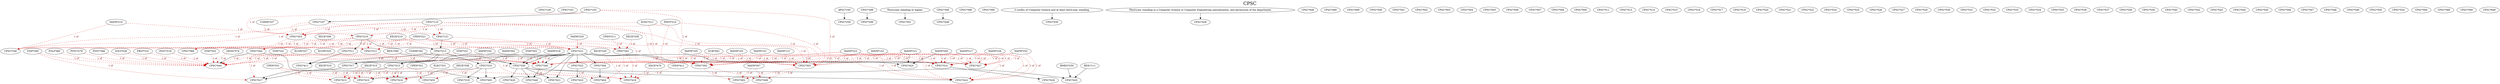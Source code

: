digraph CPSC {
labelloc = "t";
label = "CPSC"
fontsize = 27;
"CPSC*100"
"CPSC*101"
"CPSC*103"
"CPSC*103" -> "CPSC*107" [style=solid]
"CPSC*110"
"CPSC*107" -> "CPSC*121" [style=dashed] [label="1 of", fontcolor=firebrick4] [color=red3]
"CPSC*110" -> "CPSC*121" [style=dashed] [label="1 of", fontcolor=firebrick4] [color=red3]
"CPSC*103" -> "CPSC*203" [style=dashed] [label="1 of", fontcolor=firebrick4] [color=red3]
"CPSC*110" -> "CPSC*203" [style=dashed] [label="1 of", fontcolor=firebrick4] [color=red3]
"EOSC*211" -> "CPSC*203" [style=dashed] [label="1 of", fontcolor=firebrick4] [color=red3]
"MATH*210" -> "CPSC*203" [style=dashed] [label="1 of", fontcolor=firebrick4] [color=red3]
"PHYS*210" -> "CPSC*203" [style=dashed] [label="1 of", fontcolor=firebrick4] [color=red3]
"COMM*337" -> "CPSC*203" [style=dashed] [label="1 of", fontcolor=firebrick4] [color=red3]
"CPSC*107" -> "CPSC*210" [style=dashed] [label="1 of", fontcolor=firebrick4] [color=red3]
"CPSC*110" -> "CPSC*210" [style=dashed] [label="1 of", fontcolor=firebrick4] [color=red3]
"CPSC*121" -> "CPSC*213"
"CPSC*210" -> "CPSC*213"
"CPSC*210" -> "CPSC*221" [style=dashed] [label="1 of", fontcolor=firebrick4] [color=red3]
"EECE*210" -> "CPSC*221" [style=dashed] [label="1 of", fontcolor=firebrick4] [color=red3]
"CPEN*221" -> "CPSC*221" [style=dashed] [label="1 of", fontcolor=firebrick4] [color=red3]
"CPSC*121" -> "CPSC*221" [style=dashed] [label="1 of", fontcolor=firebrick4] [color=red3]
"MATH*220" -> "CPSC*221" [style=dashed] [label="1 of", fontcolor=firebrick4] [color=red3]
"APSC*160" -> "CPSC*259" [style=solid]
"EECE*259" -> "CPSC*261" [style=dashed] [label="1 of", fontcolor=firebrick4] [color=red3]
"CPEN*211" -> "CPSC*261" [style=dashed] [label="1 of", fontcolor=firebrick4] [color=red3]
"EECE*210" -> "CPSC*261" [style=dashed] [label="1 of", fontcolor=firebrick4] [color=red3]
"CPEN*221" -> "CPSC*261" [style=dashed] [label="1 of", fontcolor=firebrick4] [color=red3]
"CPSC*298"
"CPSC*298" -> "CPSC*299" [style=solid]
"Third-year standing or higher." -> "CPSC*301" [style=solid]
"CPSC*103" -> "CPSC*302" [style=dashed] [label="1 of", fontcolor=firebrick4] [color=red3]
"CPSC*110" -> "CPSC*302" [style=dashed] [label="1 of", fontcolor=firebrick4] [color=red3]
"CPEN*221" -> "CPSC*302" [style=dashed] [label="1 of", fontcolor=firebrick4] [color=red3]
"EOSC*211" -> "CPSC*302" [style=dashed] [label="1 of", fontcolor=firebrick4] [color=red3]
"PHYS*210" -> "CPSC*302" [style=dashed] [label="1 of", fontcolor=firebrick4] [color=red3]
"MATH*101" -> "CPSC*302" [style=dashed] [label="1 of", fontcolor=firebrick4] [color=red3]
"MATH*103" -> "CPSC*302" [style=dashed] [label="1 of", fontcolor=firebrick4] [color=red3]
"MATH*105" -> "CPSC*302" [style=dashed] [label="1 of", fontcolor=firebrick4] [color=red3]
"MATH*121" -> "CPSC*302" [style=dashed] [label="1 of", fontcolor=firebrick4] [color=red3]
"SCIE*001" -> "CPSC*302" [style=dashed] [label="1 of", fontcolor=firebrick4] [color=red3]
"MATH*152" -> "CPSC*302" [style=dashed] [label="1 of", fontcolor=firebrick4] [color=red3]
"MATH*221" -> "CPSC*302" [style=dashed] [label="1 of", fontcolor=firebrick4] [color=red3]
"MATH*223" -> "CPSC*302" [style=dashed] [label="1 of", fontcolor=firebrick4] [color=red3]
"CPSC*103" -> "CPSC*303" [style=dashed] [label="1 of", fontcolor=firebrick4] [color=red3]
"CPSC*110" -> "CPSC*303" [style=dashed] [label="1 of", fontcolor=firebrick4] [color=red3]
"CPEN*221" -> "CPSC*303" [style=dashed] [label="1 of", fontcolor=firebrick4] [color=red3]
"EOSC*211" -> "CPSC*303" [style=dashed] [label="1 of", fontcolor=firebrick4] [color=red3]
"PHYS*210" -> "CPSC*303" [style=dashed] [label="1 of", fontcolor=firebrick4] [color=red3]
"MATH*101" -> "CPSC*303" [style=dashed] [label="1 of", fontcolor=firebrick4] [color=red3]
"MATH*103" -> "CPSC*303" [style=dashed] [label="1 of", fontcolor=firebrick4] [color=red3]
"MATH*105" -> "CPSC*303" [style=dashed] [label="1 of", fontcolor=firebrick4] [color=red3]
"MATH*121" -> "CPSC*303" [style=dashed] [label="1 of", fontcolor=firebrick4] [color=red3]
"SCIE*001" -> "CPSC*303" [style=dashed] [label="1 of", fontcolor=firebrick4] [color=red3]
"MATH*152" -> "CPSC*303" [style=dashed] [label="1 of", fontcolor=firebrick4] [color=red3]
"MATH*221" -> "CPSC*303" [style=dashed] [label="1 of", fontcolor=firebrick4] [color=red3]
"MATH*223" -> "CPSC*303" [style=dashed] [label="1 of", fontcolor=firebrick4] [color=red3]
"CPSC*221" -> "CPSC*304" [style=solid]
"CPSC*213" -> "CPSC*310"
"CPSC*221" -> "CPSC*310"
"CPSC*210" -> "CPSC*311" [style=solid]
"CPSC*210" -> "CPSC*312" [style=dashed] [label="1 of", fontcolor=firebrick4] [color=red3]
"EECE*210" -> "CPSC*312" [style=dashed] [label="1 of", fontcolor=firebrick4] [color=red3]
"EECE*309" -> "CPSC*312" [style=dashed] [label="1 of", fontcolor=firebrick4] [color=red3]
"CPEN*221" -> "CPSC*312" [style=dashed] [label="1 of", fontcolor=firebrick4] [color=red3]
"CPSC*213" -> "CPSC*313"
"CPSC*221" -> "CPSC*313"
"CPSC*221" -> "CPSC*314" [style=solid]
"MATH*200" -> "CPSC*314" [style=dashed] [label="1 of", fontcolor=firebrick4] [color=red3]
"MATH*217" -> "CPSC*314" [style=dashed] [label="1 of", fontcolor=firebrick4] [color=red3]
"MATH*226" -> "CPSC*314" [style=dashed] [label="1 of", fontcolor=firebrick4] [color=red3]
"MATH*253" -> "CPSC*314" [style=dashed] [label="1 of", fontcolor=firebrick4] [color=red3]
"MATH*152" -> "CPSC*314" [style=dashed] [label="1 of", fontcolor=firebrick4] [color=red3]
"MATH*221" -> "CPSC*314" [style=dashed] [label="1 of", fontcolor=firebrick4] [color=red3]
"MATH*223" -> "CPSC*314" [style=dashed] [label="1 of", fontcolor=firebrick4] [color=red3]
"CPSC*213" -> "CPSC*317"
"CPSC*221" -> "CPSC*317"
"CPSC*310" -> "CPSC*319" [style=solid]
"CPSC*221" -> "CPSC*320" [style=solid]
"COMM*291" -> "CPSC*320" [style=solid]
"BIOL*300" -> "CPSC*320" [style=solid]
"EECE*320" -> "CPSC*320" [style=solid]
"CPSC*221" -> "CPSC*322" [style=solid]
"CPSC*203" -> "CPSC*330" [style=dashed] [label="1 of", fontcolor=firebrick4] [color=red3]
"CPSC*210" -> "CPSC*330" [style=dashed] [label="1 of", fontcolor=firebrick4] [color=red3]
"CPEN*221" -> "CPSC*330" [style=dashed] [label="1 of", fontcolor=firebrick4] [color=red3]
"MATH*210" -> "CPSC*330" [style=dashed] [label="1 of", fontcolor=firebrick4] [color=red3]
"CPSC*107" -> "CPSC*330" [style=dashed] [label="1 of", fontcolor=firebrick4] [color=red3]
"CPSC*110" -> "CPSC*330" [style=dashed] [label="1 of", fontcolor=firebrick4] [color=red3]
"CPSC*221" -> "CPSC*340" [style=solid]
"MATH*152" -> "CPSC*340" [style=dashed] [label="1 of", fontcolor=firebrick4] [color=red3]
"MATH*221" -> "CPSC*340" [style=dashed] [label="1 of", fontcolor=firebrick4] [color=red3]
"MATH*223" -> "CPSC*340" [style=dashed] [label="1 of", fontcolor=firebrick4] [color=red3]
"MATH*200" -> "CPSC*340" [style=dashed] [label="1 of", fontcolor=firebrick4] [color=red3]
"MATH*217" -> "CPSC*340" [style=dashed] [label="1 of", fontcolor=firebrick4] [color=red3]
"MATH*226" -> "CPSC*340" [style=dashed] [label="1 of", fontcolor=firebrick4] [color=red3]
"MATH*253" -> "CPSC*340" [style=dashed] [label="1 of", fontcolor=firebrick4] [color=red3]
"MATH*254" -> "CPSC*340" [style=dashed] [label="1 of", fontcolor=firebrick4] [color=red3]
"STAT*241" -> "CPSC*340" [style=dashed] [label="1 of", fontcolor=firebrick4] [color=red3]
"STAT*251" -> "CPSC*340" [style=dashed] [label="1 of", fontcolor=firebrick4] [color=red3]
"ECON*325" -> "CPSC*340" [style=dashed] [label="1 of", fontcolor=firebrick4] [color=red3]
"ECON*327" -> "CPSC*340" [style=dashed] [label="1 of", fontcolor=firebrick4] [color=red3]
"MATH*302" -> "CPSC*340" [style=dashed] [label="1 of", fontcolor=firebrick4] [color=red3]
"STAT*302" -> "CPSC*340" [style=dashed] [label="1 of", fontcolor=firebrick4] [color=red3]
"MATH*318" -> "CPSC*340" [style=dashed] [label="1 of", fontcolor=firebrick4] [color=red3]
"CPSC*210" -> "CPSC*344" [style=dashed] [label="1 of", fontcolor=firebrick4] [color=red3]
"EECE*210" -> "CPSC*344" [style=dashed] [label="1 of", fontcolor=firebrick4] [color=red3]
"EECE*309" -> "CPSC*344" [style=dashed] [label="1 of", fontcolor=firebrick4] [color=red3]
"CPEN*221" -> "CPSC*344" [style=dashed] [label="1 of", fontcolor=firebrick4] [color=red3]
"CPSC*349"
"CPSC*203" -> "CPSC*368" [style=dashed] [label="1 of", fontcolor=firebrick4] [color=red3]
"CPSC*210" -> "CPSC*368" [style=dashed] [label="1 of", fontcolor=firebrick4] [color=red3]
"CPEN*221" -> "CPSC*368" [style=dashed] [label="1 of", fontcolor=firebrick4] [color=red3]
"CPSC*398"
"CPSC*399"
"CPSC*302" -> "CPSC*402" [style=dashed] [label="1 of", fontcolor=firebrick4] [color=red3]
"CPSC*303" -> "CPSC*402" [style=dashed] [label="1 of", fontcolor=firebrick4] [color=red3]
"MATH*307" -> "CPSC*402" [style=dashed] [label="1 of", fontcolor=firebrick4] [color=red3]
"CPSC*304" -> "CPSC*404" [style=solid]
"CPSC*213" -> "CPSC*404" [style=dashed] [label="1 of", fontcolor=firebrick4] [color=red3]
"CPSC*261" -> "CPSC*404" [style=dashed] [label="1 of", fontcolor=firebrick4] [color=red3]
"CPSC*302" -> "CPSC*406" [style=dashed] [label="1 of", fontcolor=firebrick4] [color=red3]
"CPSC*303" -> "CPSC*406" [style=dashed] [label="1 of", fontcolor=firebrick4] [color=red3]
"MATH*307" -> "CPSC*406" [style=dashed] [label="1 of", fontcolor=firebrick4] [color=red3]
"CPSC*310" -> "CPSC*410" [style=solid]
"EECE*310" -> "CPSC*410" [style=dashed] [label="1 of", fontcolor=firebrick4] [color=red3]
"CPEN*321" -> "CPSC*410" [style=dashed] [label="1 of", fontcolor=firebrick4] [color=red3]
"EECE*315" -> "CPSC*410" [style=dashed] [label="1 of", fontcolor=firebrick4] [color=red3]
"CPEN*331" -> "CPSC*410" [style=dashed] [label="1 of", fontcolor=firebrick4] [color=red3]
"CPSC*213" -> "CPSC*411"
"CPSC*221" -> "CPSC*411"
"CPSC*311" -> "CPSC*411"
"CPSC*313" -> "CPSC*415" [style=dashed] [label="1 of", fontcolor=firebrick4] [color=red3]
"EECE*315" -> "CPSC*415" [style=dashed] [label="1 of", fontcolor=firebrick4] [color=red3]
"CPEN*331" -> "CPSC*415" [style=dashed] [label="1 of", fontcolor=firebrick4] [color=red3]
"CPSC*313" -> "CPSC*416" [style=dashed] [label="1 of", fontcolor=firebrick4] [color=red3]
"EECE*315" -> "CPSC*416" [style=dashed] [label="1 of", fontcolor=firebrick4] [color=red3]
"CPEN*331" -> "CPSC*416" [style=dashed] [label="1 of", fontcolor=firebrick4] [color=red3]
"CPSC*317" -> "CPSC*416" [style=dashed] [label="1 of", fontcolor=firebrick4] [color=red3]
"EECE*358" -> "CPSC*416" [style=dashed] [label="1 of", fontcolor=firebrick4] [color=red3]
"ELEC*331" -> "CPSC*416" [style=dashed] [label="1 of", fontcolor=firebrick4] [color=red3]
"CPSC*313" -> "CPSC*417"
"CPSC*317" -> "CPSC*417"
"STAT*200" -> "CPSC*417" [style=dashed] [label="1 of", fontcolor=firebrick4] [color=red3]
"STAT*241" -> "CPSC*417" [style=dashed] [label="1 of", fontcolor=firebrick4] [color=red3]
"CPSC*261" -> "CPSC*418" [style=dashed] [label="1 of", fontcolor=firebrick4] [color=red3]
"CPSC*313" -> "CPSC*418" [style=dashed] [label="1 of", fontcolor=firebrick4] [color=red3]
"EECE*476" -> "CPSC*418" [style=dashed] [label="1 of", fontcolor=firebrick4] [color=red3]
"CPEN*411" -> "CPSC*418" [style=dashed] [label="1 of", fontcolor=firebrick4] [color=red3]
"CPSC*320" -> "CPSC*418" [style=dashed] [label="1 of", fontcolor=firebrick4] [color=red3]
"EECE*320" -> "CPSC*418" [style=dashed] [label="1 of", fontcolor=firebrick4] [color=red3]
"CPSC*320" -> "CPSC*420" [style=solid]
"CPSC*221" -> "CPSC*421" [style=solid]
"CPSC*320" -> "CPSC*421" [style=solid]
"CPSC*322" -> "CPSC*422" [style=solid]
"CPSC*320" -> "CPSC*424" [style=solid]
"MATH*152" -> "CPSC*424" [style=dashed] [label="1 of", fontcolor=firebrick4] [color=red3]
"MATH*221" -> "CPSC*424" [style=dashed] [label="1 of", fontcolor=firebrick4] [color=red3]
"MATH*223" -> "CPSC*424" [style=dashed] [label="1 of", fontcolor=firebrick4] [color=red3]
"MATH*200" -> "CPSC*424" [style=dashed] [label="1 of", fontcolor=firebrick4] [color=red3]
"MATH*217" -> "CPSC*424" [style=dashed] [label="1 of", fontcolor=firebrick4] [color=red3]
"MATH*226" -> "CPSC*424" [style=dashed] [label="1 of", fontcolor=firebrick4] [color=red3]
"MATH*253" -> "CPSC*424" [style=dashed] [label="1 of", fontcolor=firebrick4] [color=red3]
"CPSC*221" -> "CPSC*425"
"MATH*200" -> "CPSC*425"
"MATH*221" -> "CPSC*425"
"CPSC*314" -> "CPSC*426" [style=solid]
"CPSC*221" -> "CPSC*427" [style=solid]
"MATH*200" -> "CPSC*427" [style=dashed] [label="1 of", fontcolor=firebrick4] [color=red3]
"MATH*217" -> "CPSC*427" [style=dashed] [label="1 of", fontcolor=firebrick4] [color=red3]
"MATH*226" -> "CPSC*427" [style=dashed] [label="1 of", fontcolor=firebrick4] [color=red3]
"MATH*253" -> "CPSC*427" [style=dashed] [label="1 of", fontcolor=firebrick4] [color=red3]
"MATH*152" -> "CPSC*427" [style=dashed] [label="1 of", fontcolor=firebrick4] [color=red3]
"MATH*221" -> "CPSC*427" [style=dashed] [label="1 of", fontcolor=firebrick4] [color=red3]
"MATH*223" -> "CPSC*427" [style=dashed] [label="1 of", fontcolor=firebrick4] [color=red3]
"3 credits of Computer Science and at least third-year standing." -> "CPSC*430" [style=solid]
"Third-year standing in a Computer Science or Computer Engineering specialization, and permission of the department." -> "CPSC*436" [style=solid]
"CPSC*320" -> "CPSC*440"
"CPSC*340" -> "CPSC*440"
"CPSC*344" -> "CPSC*444" [style=solid]
"STAT*200" -> "CPSC*444" [style=dashed] [label="1 of", fontcolor=firebrick4] [color=red3]
"STAT*203" -> "CPSC*444" [style=dashed] [label="1 of", fontcolor=firebrick4] [color=red3]
"STAT*241" -> "CPSC*444" [style=dashed] [label="1 of", fontcolor=firebrick4] [color=red3]
"STAT*251" -> "CPSC*444" [style=dashed] [label="1 of", fontcolor=firebrick4] [color=red3]
"BIOL*300" -> "CPSC*444" [style=dashed] [label="1 of", fontcolor=firebrick4] [color=red3]
"COMM*291" -> "CPSC*444" [style=dashed] [label="1 of", fontcolor=firebrick4] [color=red3]
"ECON*325" -> "CPSC*444" [style=dashed] [label="1 of", fontcolor=firebrick4] [color=red3]
"ECON*327" -> "CPSC*444" [style=dashed] [label="1 of", fontcolor=firebrick4] [color=red3]
"FRST*231" -> "CPSC*444" [style=dashed] [label="1 of", fontcolor=firebrick4] [color=red3]
"GEOG*374" -> "CPSC*444" [style=dashed] [label="1 of", fontcolor=firebrick4] [color=red3]
"POLI*380" -> "CPSC*444" [style=dashed] [label="1 of", fontcolor=firebrick4] [color=red3]
"PSYC*218" -> "CPSC*444" [style=dashed] [label="1 of", fontcolor=firebrick4] [color=red3]
"PSYC*278" -> "CPSC*444" [style=dashed] [label="1 of", fontcolor=firebrick4] [color=red3]
"PSYC*366" -> "CPSC*444" [style=dashed] [label="1 of", fontcolor=firebrick4] [color=red3]
"SOCI*328" -> "CPSC*444" [style=dashed] [label="1 of", fontcolor=firebrick4] [color=red3]
"CPSC*320" -> "CPSC*445" [style=solid]
"BMEG*250" -> "CPSC*445" [style=solid]
"BIOL*111" -> "CPSC*445" [style=solid]
"CPSC*448"
"CPSC*349" -> "CPSC*449" [style=solid]
"CPSC*310" -> "CPSC*455" [style=dashed] [label="1 of", fontcolor=firebrick4] [color=red3]
"CPEN*321" -> "CPSC*455" [style=dashed] [label="1 of", fontcolor=firebrick4] [color=red3]
"CPSC*490"
"CPSC*221" -> "CPSC*491"
"CPSC*310" -> "CPSC*491"
"CPSC*344" -> "CPSC*491"
"CPSC*499"
"CPSC*500"
"CPSC*501"
"CPSC*502"
"CPSC*503"
"CPSC*504"
"CPSC*505"
"CPSC*506"
"CPSC*507"
"CPSC*508"
"CPSC*509"
"CPSC*511"
"CPSC*513"
"CPSC*514"
"CPSC*515"
"CPSC*516"
"CPSC*517"
"CPSC*519"
"CPSC*520"
"CPSC*521"
"CPSC*522"
"CPSC*524"
"CPSC*525"
"CPSC*526"
"CPSC*527"
"CPSC*529"
"CPSC*530"
"CPSC*531"
"CPSC*532"
"CPSC*533"
"CPSC*534"
"CPSC*535"
"CPSC*536"
"CPSC*537"
"CPSC*538"
"CPSC*539"
"CPSC*540"
"CPSC*542"
"CPSC*543"
"CPSC*544"
"CPSC*545"
"CPSC*546"
"CPSC*547"
"CPSC*548"
"CPSC*549"
"CPSC*550"
"CPSC*554"
"CPSC*564"
"CPSC*589"
"CPSC*590"
"CPSC*649"
}
